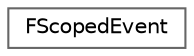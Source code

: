 digraph "Graphical Class Hierarchy"
{
 // INTERACTIVE_SVG=YES
 // LATEX_PDF_SIZE
  bgcolor="transparent";
  edge [fontname=Helvetica,fontsize=10,labelfontname=Helvetica,labelfontsize=10];
  node [fontname=Helvetica,fontsize=10,shape=box,height=0.2,width=0.4];
  rankdir="LR";
  Node0 [id="Node000000",label="FScopedEvent",height=0.2,width=0.4,color="grey40", fillcolor="white", style="filled",URL="$d5/d2f/classFScopedEvent.html",tooltip="This class is allows a simple one-shot scoped event."];
}
